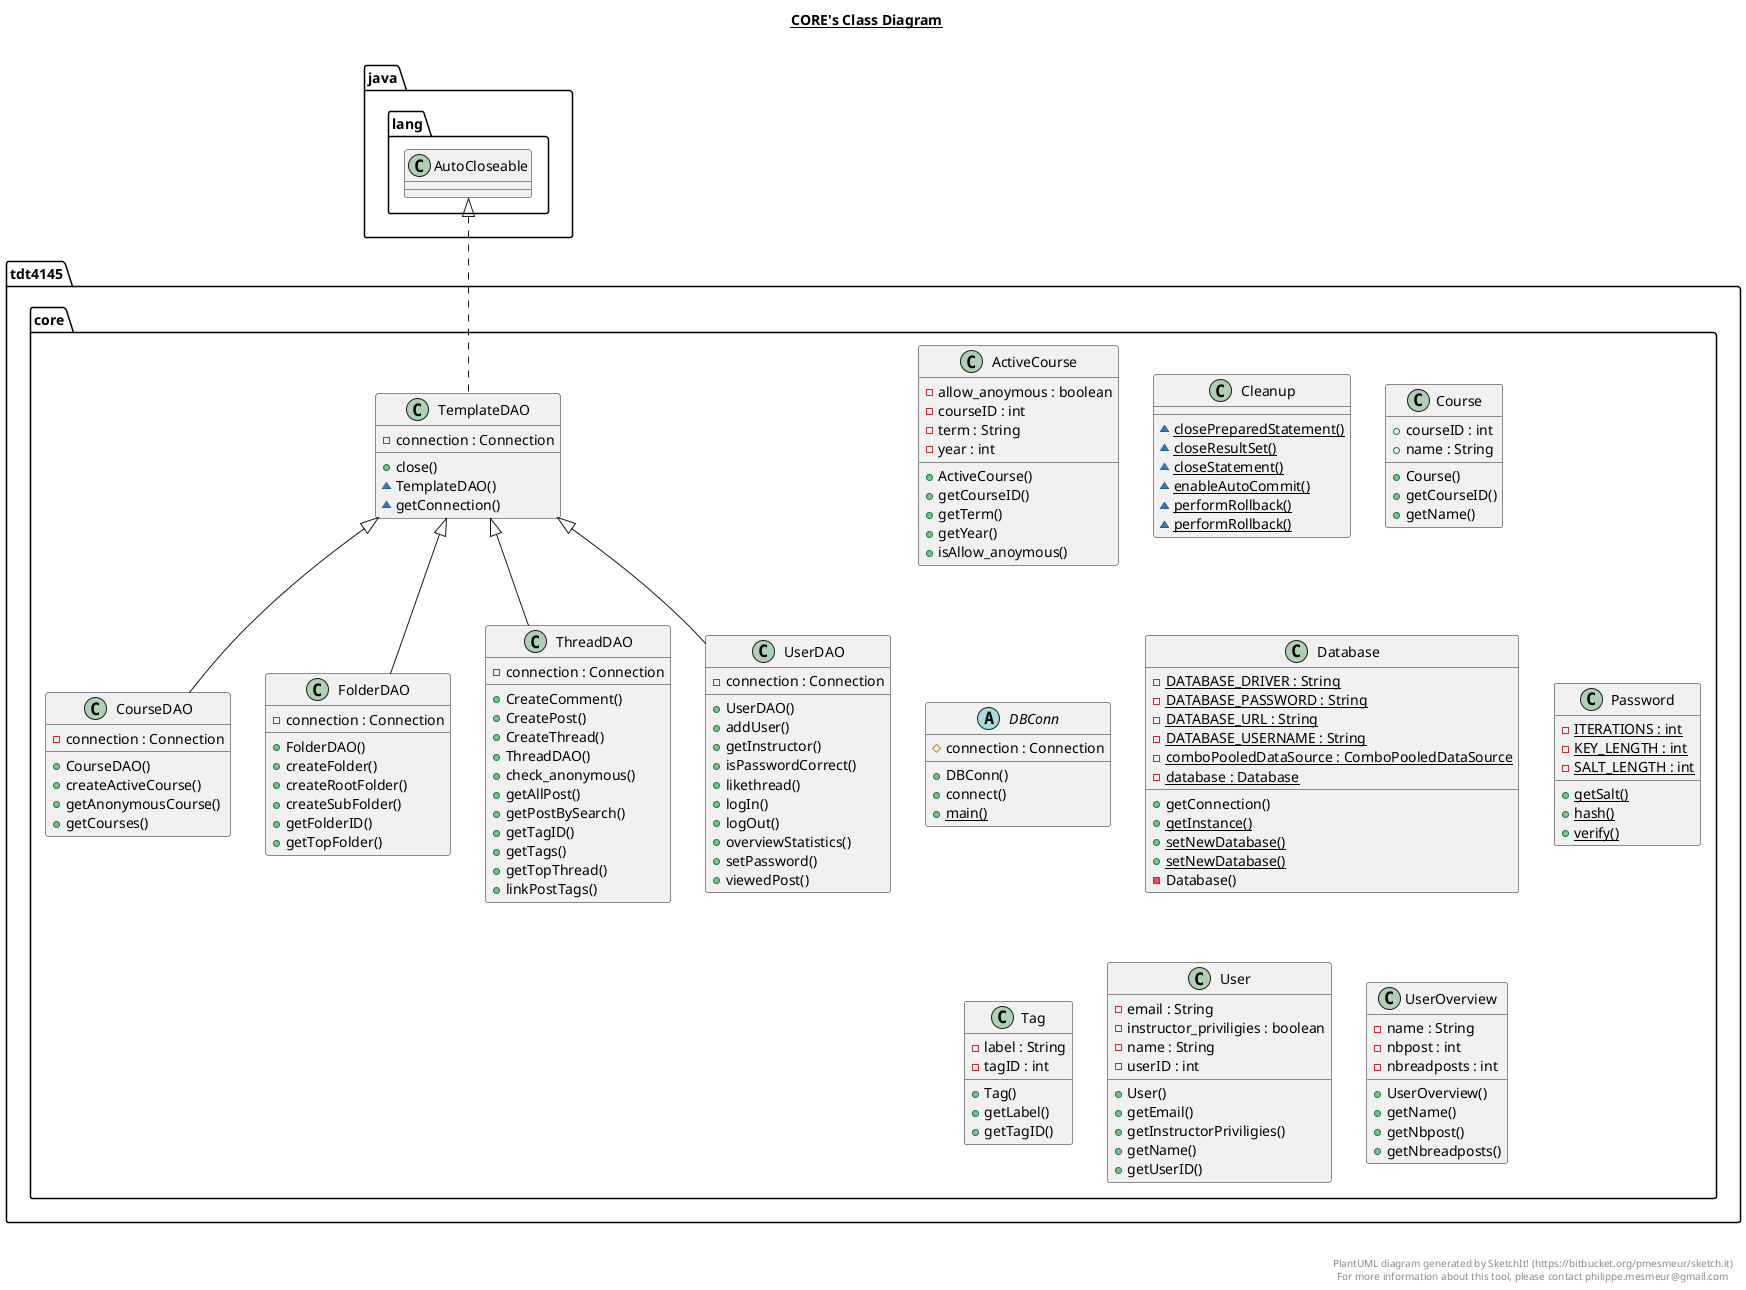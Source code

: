 @startuml

title __CORE's Class Diagram__\n

  namespace tdt4145.core {
    class tdt4145.core.ActiveCourse {
        - allow_anoymous : boolean
        - courseID : int
        - term : String
        - year : int
        + ActiveCourse()
        + getCourseID()
        + getTerm()
        + getYear()
        + isAllow_anoymous()
    }
  }
  

  namespace tdt4145.core {
    class tdt4145.core.Cleanup {
        {static} ~ closePreparedStatement()
        {static} ~ closeResultSet()
        {static} ~ closeStatement()
        {static} ~ enableAutoCommit()
        {static} ~ performRollback()
        {static} ~ performRollback()
    }
  }
  

  namespace tdt4145.core {
    class tdt4145.core.Course {
        + courseID : int
        + name : String
        + Course()
        + getCourseID()
        + getName()
    }
  }
  

  namespace tdt4145.core {
    class tdt4145.core.CourseDAO {
        - connection : Connection
        + CourseDAO()
        + createActiveCourse()
        + getAnonymousCourse()
        + getCourses()
    }
  }
  

  namespace tdt4145.core {
    abstract class tdt4145.core.DBConn {
        # connection : Connection
        + DBConn()
        + connect()
        {static} + main()
    }
  }
  

  namespace tdt4145.core {
    class tdt4145.core.Database {
        {static} - DATABASE_DRIVER : String
        {static} - DATABASE_PASSWORD : String
        {static} - DATABASE_URL : String
        {static} - DATABASE_USERNAME : String
        {static} - comboPooledDataSource : ComboPooledDataSource
        {static} - database : Database
        + getConnection()
        {static} + getInstance()
        {static} + setNewDatabase()
        {static} + setNewDatabase()
        - Database()
    }
  }
  

  namespace tdt4145.core {
    class tdt4145.core.FolderDAO {
        - connection : Connection
        + FolderDAO()
        + createFolder()
        + createRootFolder()
        + createSubFolder()
        + getFolderID()
        + getTopFolder()
    }
  }
  

  namespace tdt4145.core {
    class tdt4145.core.Password {
        {static} - ITERATIONS : int
        {static} - KEY_LENGTH : int
        {static} - SALT_LENGTH : int
        {static} + getSalt()
        {static} + hash()
        {static} + verify()
    }
  }
  

  namespace tdt4145.core {
    class tdt4145.core.Tag {
        - label : String
        - tagID : int
        + Tag()
        + getLabel()
        + getTagID()
    }
  }
  

  namespace tdt4145.core {
    class tdt4145.core.TemplateDAO {
        - connection : Connection
        + close()
        ~ TemplateDAO()
        ~ getConnection()
    }
  }
  

  namespace tdt4145.core {
    class tdt4145.core.ThreadDAO {
        - connection : Connection
        + CreateComment()
        + CreatePost()
        + CreateThread()
        + ThreadDAO()
        + check_anonymous()
        + getAllPost()
        + getPostBySearch()
        + getTagID()
        + getTags()
        + getTopThread()
        + linkPostTags()
    }
  }
  

  namespace tdt4145.core {
    class tdt4145.core.User {
        - email : String
        - instructor_priviligies : boolean
        - name : String
        - userID : int
        + User()
        + getEmail()
        + getInstructorPriviligies()
        + getName()
        + getUserID()
    }
  }
  

  namespace tdt4145.core {
    class tdt4145.core.UserDAO {
        - connection : Connection
        + UserDAO()
        + addUser()
        + getInstructor()
        + isPasswordCorrect()
        + likethread()
        + logIn()
        + logOut()
        + overviewStatistics()
        + setPassword()
        + viewedPost()
    }
  }
  

  namespace tdt4145.core {
    class tdt4145.core.UserOverview {
        - name : String
        - nbpost : int
        - nbreadposts : int
        + UserOverview()
        + getName()
        + getNbpost()
        + getNbreadposts()
    }
  }
  

  tdt4145.core.CourseDAO -up-|> tdt4145.core.TemplateDAO
  tdt4145.core.FolderDAO -up-|> tdt4145.core.TemplateDAO
  tdt4145.core.TemplateDAO .up.|> java.lang.AutoCloseable
  tdt4145.core.ThreadDAO -up-|> tdt4145.core.TemplateDAO
  tdt4145.core.UserDAO -up-|> tdt4145.core.TemplateDAO


right footer


PlantUML diagram generated by SketchIt! (https://bitbucket.org/pmesmeur/sketch.it)
For more information about this tool, please contact philippe.mesmeur@gmail.com
endfooter

@enduml
